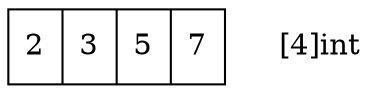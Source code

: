 digraph structs {
	arr_memory [shape=record,label="<f0> 2|<f1> 3|<f2> 5|<f3> 7"];
	arr_name [shape=none;label="[4]int"];
}
